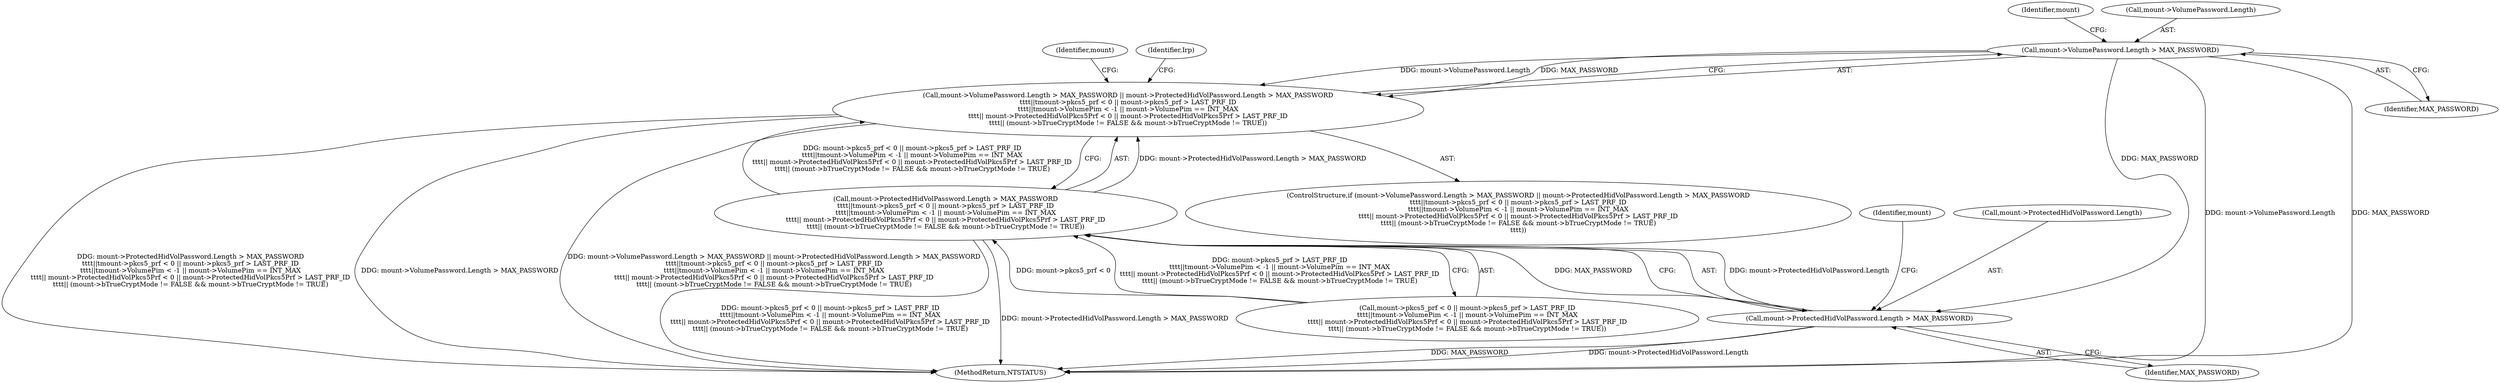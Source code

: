 digraph "0_VeraCrypt_f30f9339c9a0b9bbcc6f5ad38804af39db1f479e@pointer" {
"1002417" [label="(Call,mount->VolumePassword.Length > MAX_PASSWORD)"];
"1002416" [label="(Call,mount->VolumePassword.Length > MAX_PASSWORD || mount->ProtectedHidVolPassword.Length > MAX_PASSWORD\n\t\t\t\t||\tmount->pkcs5_prf < 0 || mount->pkcs5_prf > LAST_PRF_ID\n\t\t\t\t||\tmount->VolumePim < -1 || mount->VolumePim == INT_MAX\n\t\t\t\t|| mount->ProtectedHidVolPkcs5Prf < 0 || mount->ProtectedHidVolPkcs5Prf > LAST_PRF_ID\n\t\t\t\t|| (mount->bTrueCryptMode != FALSE && mount->bTrueCryptMode != TRUE))"];
"1002425" [label="(Call,mount->ProtectedHidVolPassword.Length > MAX_PASSWORD)"];
"1002424" [label="(Call,mount->ProtectedHidVolPassword.Length > MAX_PASSWORD\n\t\t\t\t||\tmount->pkcs5_prf < 0 || mount->pkcs5_prf > LAST_PRF_ID\n\t\t\t\t||\tmount->VolumePim < -1 || mount->VolumePim == INT_MAX\n\t\t\t\t|| mount->ProtectedHidVolPkcs5Prf < 0 || mount->ProtectedHidVolPkcs5Prf > LAST_PRF_ID\n\t\t\t\t|| (mount->bTrueCryptMode != FALSE && mount->bTrueCryptMode != TRUE))"];
"1003125" [label="(MethodReturn,NTSTATUS)"];
"1002435" [label="(Identifier,mount)"];
"1002415" [label="(ControlStructure,if (mount->VolumePassword.Length > MAX_PASSWORD || mount->ProtectedHidVolPassword.Length > MAX_PASSWORD\n\t\t\t\t||\tmount->pkcs5_prf < 0 || mount->pkcs5_prf > LAST_PRF_ID\n\t\t\t\t||\tmount->VolumePim < -1 || mount->VolumePim == INT_MAX\n\t\t\t\t|| mount->ProtectedHidVolPkcs5Prf < 0 || mount->ProtectedHidVolPkcs5Prf > LAST_PRF_ID\n\t\t\t\t|| (mount->bTrueCryptMode != FALSE && mount->bTrueCryptMode != TRUE)\n\t\t\t\t))"];
"1002425" [label="(Call,mount->ProtectedHidVolPassword.Length > MAX_PASSWORD)"];
"1002426" [label="(Call,mount->ProtectedHidVolPassword.Length)"];
"1002428" [label="(Identifier,mount)"];
"1002416" [label="(Call,mount->VolumePassword.Length > MAX_PASSWORD || mount->ProtectedHidVolPassword.Length > MAX_PASSWORD\n\t\t\t\t||\tmount->pkcs5_prf < 0 || mount->pkcs5_prf > LAST_PRF_ID\n\t\t\t\t||\tmount->VolumePim < -1 || mount->VolumePim == INT_MAX\n\t\t\t\t|| mount->ProtectedHidVolPkcs5Prf < 0 || mount->ProtectedHidVolPkcs5Prf > LAST_PRF_ID\n\t\t\t\t|| (mount->bTrueCryptMode != FALSE && mount->bTrueCryptMode != TRUE))"];
"1002498" [label="(Identifier,mount)"];
"1002484" [label="(Identifier,Irp)"];
"1002431" [label="(Identifier,MAX_PASSWORD)"];
"1002432" [label="(Call,mount->pkcs5_prf < 0 || mount->pkcs5_prf > LAST_PRF_ID\n\t\t\t\t||\tmount->VolumePim < -1 || mount->VolumePim == INT_MAX\n\t\t\t\t|| mount->ProtectedHidVolPkcs5Prf < 0 || mount->ProtectedHidVolPkcs5Prf > LAST_PRF_ID\n\t\t\t\t|| (mount->bTrueCryptMode != FALSE && mount->bTrueCryptMode != TRUE))"];
"1002423" [label="(Identifier,MAX_PASSWORD)"];
"1002417" [label="(Call,mount->VolumePassword.Length > MAX_PASSWORD)"];
"1002424" [label="(Call,mount->ProtectedHidVolPassword.Length > MAX_PASSWORD\n\t\t\t\t||\tmount->pkcs5_prf < 0 || mount->pkcs5_prf > LAST_PRF_ID\n\t\t\t\t||\tmount->VolumePim < -1 || mount->VolumePim == INT_MAX\n\t\t\t\t|| mount->ProtectedHidVolPkcs5Prf < 0 || mount->ProtectedHidVolPkcs5Prf > LAST_PRF_ID\n\t\t\t\t|| (mount->bTrueCryptMode != FALSE && mount->bTrueCryptMode != TRUE))"];
"1002418" [label="(Call,mount->VolumePassword.Length)"];
"1002417" -> "1002416"  [label="AST: "];
"1002417" -> "1002423"  [label="CFG: "];
"1002418" -> "1002417"  [label="AST: "];
"1002423" -> "1002417"  [label="AST: "];
"1002428" -> "1002417"  [label="CFG: "];
"1002416" -> "1002417"  [label="CFG: "];
"1002417" -> "1003125"  [label="DDG: mount->VolumePassword.Length"];
"1002417" -> "1003125"  [label="DDG: MAX_PASSWORD"];
"1002417" -> "1002416"  [label="DDG: mount->VolumePassword.Length"];
"1002417" -> "1002416"  [label="DDG: MAX_PASSWORD"];
"1002417" -> "1002425"  [label="DDG: MAX_PASSWORD"];
"1002416" -> "1002415"  [label="AST: "];
"1002416" -> "1002424"  [label="CFG: "];
"1002424" -> "1002416"  [label="AST: "];
"1002484" -> "1002416"  [label="CFG: "];
"1002498" -> "1002416"  [label="CFG: "];
"1002416" -> "1003125"  [label="DDG: mount->ProtectedHidVolPassword.Length > MAX_PASSWORD\n\t\t\t\t||\tmount->pkcs5_prf < 0 || mount->pkcs5_prf > LAST_PRF_ID\n\t\t\t\t||\tmount->VolumePim < -1 || mount->VolumePim == INT_MAX\n\t\t\t\t|| mount->ProtectedHidVolPkcs5Prf < 0 || mount->ProtectedHidVolPkcs5Prf > LAST_PRF_ID\n\t\t\t\t|| (mount->bTrueCryptMode != FALSE && mount->bTrueCryptMode != TRUE)"];
"1002416" -> "1003125"  [label="DDG: mount->VolumePassword.Length > MAX_PASSWORD"];
"1002416" -> "1003125"  [label="DDG: mount->VolumePassword.Length > MAX_PASSWORD || mount->ProtectedHidVolPassword.Length > MAX_PASSWORD\n\t\t\t\t||\tmount->pkcs5_prf < 0 || mount->pkcs5_prf > LAST_PRF_ID\n\t\t\t\t||\tmount->VolumePim < -1 || mount->VolumePim == INT_MAX\n\t\t\t\t|| mount->ProtectedHidVolPkcs5Prf < 0 || mount->ProtectedHidVolPkcs5Prf > LAST_PRF_ID\n\t\t\t\t|| (mount->bTrueCryptMode != FALSE && mount->bTrueCryptMode != TRUE)"];
"1002424" -> "1002416"  [label="DDG: mount->ProtectedHidVolPassword.Length > MAX_PASSWORD"];
"1002424" -> "1002416"  [label="DDG: mount->pkcs5_prf < 0 || mount->pkcs5_prf > LAST_PRF_ID\n\t\t\t\t||\tmount->VolumePim < -1 || mount->VolumePim == INT_MAX\n\t\t\t\t|| mount->ProtectedHidVolPkcs5Prf < 0 || mount->ProtectedHidVolPkcs5Prf > LAST_PRF_ID\n\t\t\t\t|| (mount->bTrueCryptMode != FALSE && mount->bTrueCryptMode != TRUE)"];
"1002425" -> "1002424"  [label="AST: "];
"1002425" -> "1002431"  [label="CFG: "];
"1002426" -> "1002425"  [label="AST: "];
"1002431" -> "1002425"  [label="AST: "];
"1002435" -> "1002425"  [label="CFG: "];
"1002424" -> "1002425"  [label="CFG: "];
"1002425" -> "1003125"  [label="DDG: mount->ProtectedHidVolPassword.Length"];
"1002425" -> "1003125"  [label="DDG: MAX_PASSWORD"];
"1002425" -> "1002424"  [label="DDG: mount->ProtectedHidVolPassword.Length"];
"1002425" -> "1002424"  [label="DDG: MAX_PASSWORD"];
"1002424" -> "1002432"  [label="CFG: "];
"1002432" -> "1002424"  [label="AST: "];
"1002424" -> "1003125"  [label="DDG: mount->pkcs5_prf < 0 || mount->pkcs5_prf > LAST_PRF_ID\n\t\t\t\t||\tmount->VolumePim < -1 || mount->VolumePim == INT_MAX\n\t\t\t\t|| mount->ProtectedHidVolPkcs5Prf < 0 || mount->ProtectedHidVolPkcs5Prf > LAST_PRF_ID\n\t\t\t\t|| (mount->bTrueCryptMode != FALSE && mount->bTrueCryptMode != TRUE)"];
"1002424" -> "1003125"  [label="DDG: mount->ProtectedHidVolPassword.Length > MAX_PASSWORD"];
"1002432" -> "1002424"  [label="DDG: mount->pkcs5_prf < 0"];
"1002432" -> "1002424"  [label="DDG: mount->pkcs5_prf > LAST_PRF_ID\n\t\t\t\t||\tmount->VolumePim < -1 || mount->VolumePim == INT_MAX\n\t\t\t\t|| mount->ProtectedHidVolPkcs5Prf < 0 || mount->ProtectedHidVolPkcs5Prf > LAST_PRF_ID\n\t\t\t\t|| (mount->bTrueCryptMode != FALSE && mount->bTrueCryptMode != TRUE)"];
}
